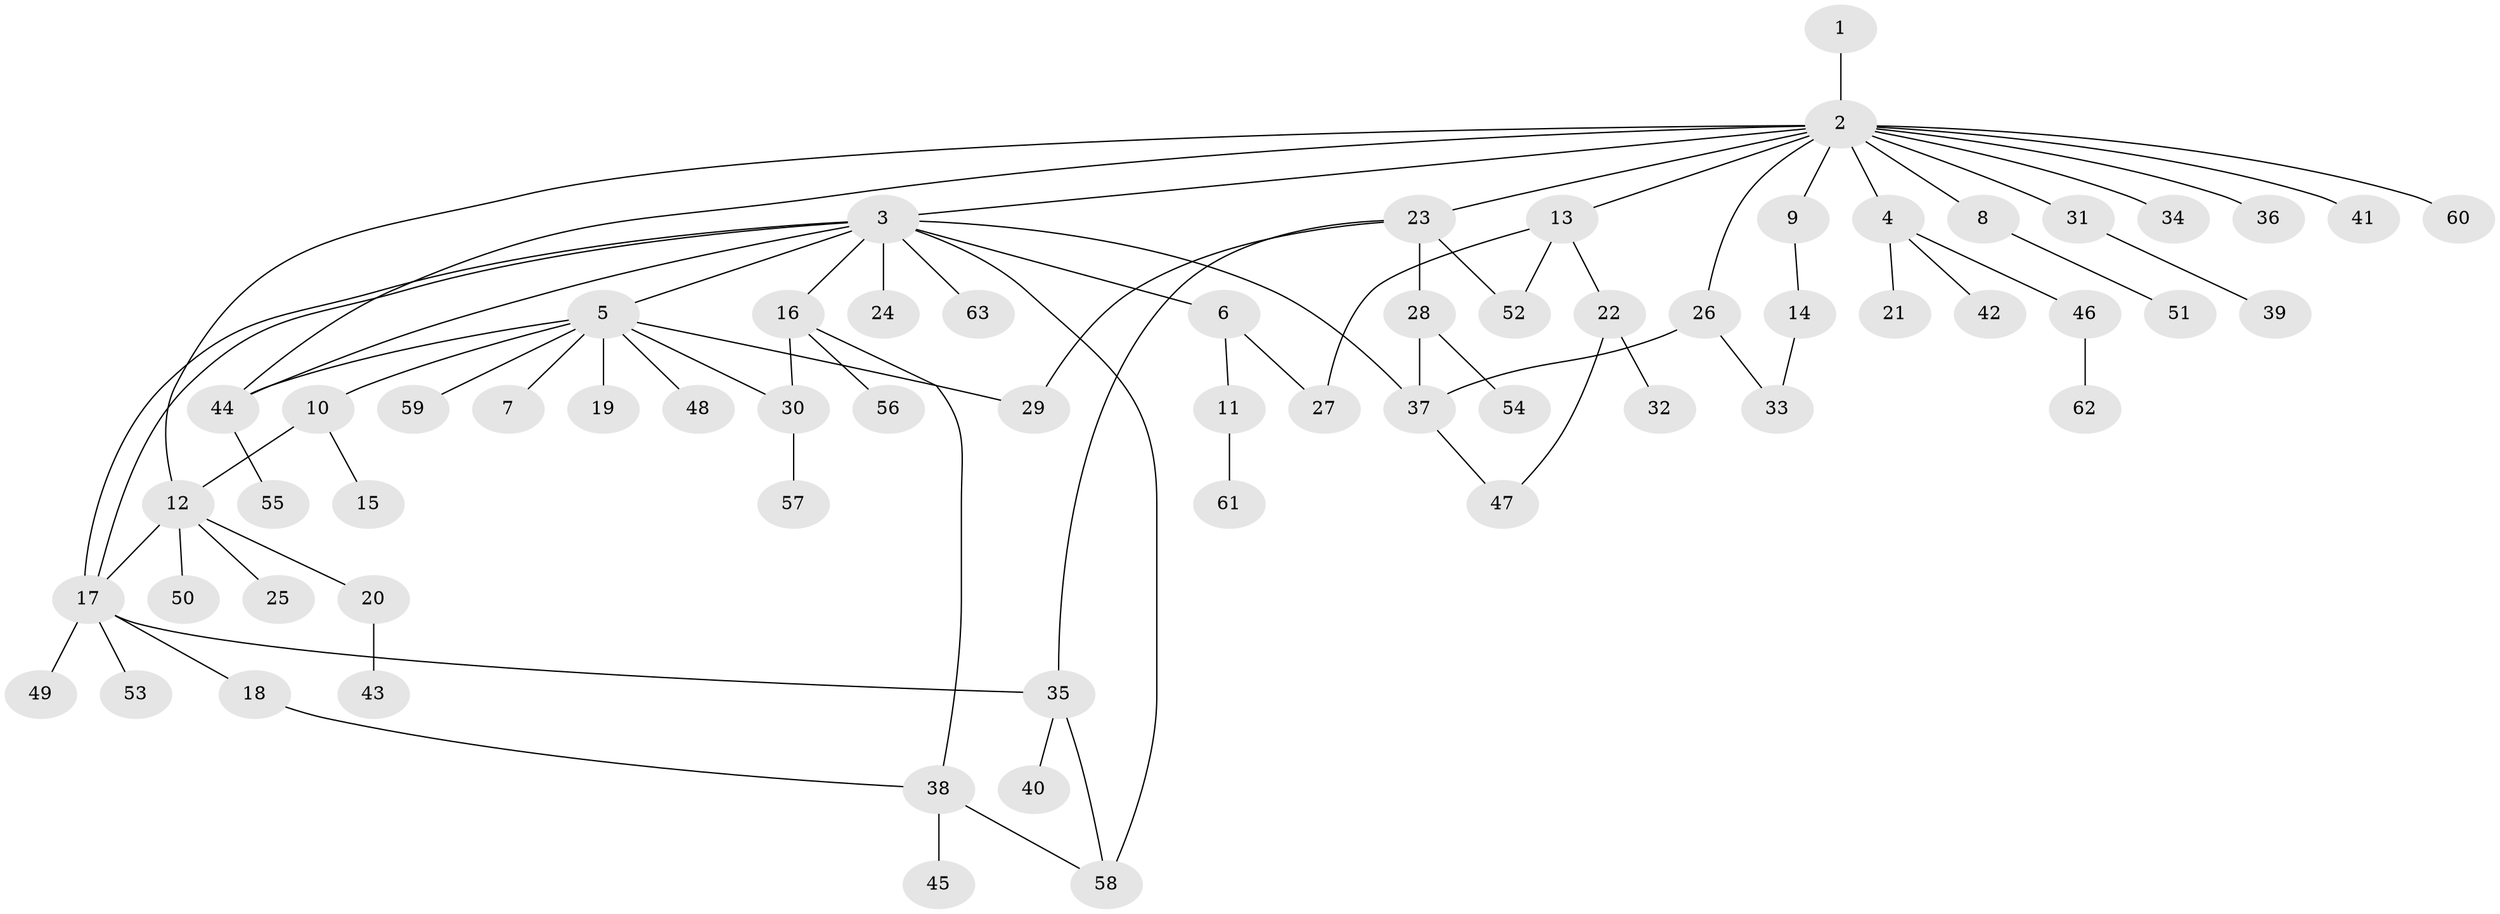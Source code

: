 // Generated by graph-tools (version 1.1) at 2025/47/03/09/25 04:47:07]
// undirected, 63 vertices, 79 edges
graph export_dot {
graph [start="1"]
  node [color=gray90,style=filled];
  1;
  2;
  3;
  4;
  5;
  6;
  7;
  8;
  9;
  10;
  11;
  12;
  13;
  14;
  15;
  16;
  17;
  18;
  19;
  20;
  21;
  22;
  23;
  24;
  25;
  26;
  27;
  28;
  29;
  30;
  31;
  32;
  33;
  34;
  35;
  36;
  37;
  38;
  39;
  40;
  41;
  42;
  43;
  44;
  45;
  46;
  47;
  48;
  49;
  50;
  51;
  52;
  53;
  54;
  55;
  56;
  57;
  58;
  59;
  60;
  61;
  62;
  63;
  1 -- 2;
  2 -- 3;
  2 -- 4;
  2 -- 8;
  2 -- 9;
  2 -- 12;
  2 -- 13;
  2 -- 23;
  2 -- 26;
  2 -- 31;
  2 -- 34;
  2 -- 36;
  2 -- 41;
  2 -- 44;
  2 -- 60;
  3 -- 5;
  3 -- 6;
  3 -- 16;
  3 -- 17;
  3 -- 17;
  3 -- 24;
  3 -- 37;
  3 -- 44;
  3 -- 58;
  3 -- 63;
  4 -- 21;
  4 -- 42;
  4 -- 46;
  5 -- 7;
  5 -- 10;
  5 -- 19;
  5 -- 29;
  5 -- 30;
  5 -- 44;
  5 -- 48;
  5 -- 59;
  6 -- 11;
  6 -- 27;
  8 -- 51;
  9 -- 14;
  10 -- 12;
  10 -- 15;
  11 -- 61;
  12 -- 17;
  12 -- 20;
  12 -- 25;
  12 -- 50;
  13 -- 22;
  13 -- 27;
  13 -- 52;
  14 -- 33;
  16 -- 30;
  16 -- 38;
  16 -- 56;
  17 -- 18;
  17 -- 35;
  17 -- 49;
  17 -- 53;
  18 -- 38;
  20 -- 43;
  22 -- 32;
  22 -- 47;
  23 -- 28;
  23 -- 29;
  23 -- 35;
  23 -- 52;
  26 -- 33;
  26 -- 37;
  28 -- 37;
  28 -- 54;
  30 -- 57;
  31 -- 39;
  35 -- 40;
  35 -- 58;
  37 -- 47;
  38 -- 45;
  38 -- 58;
  44 -- 55;
  46 -- 62;
}

